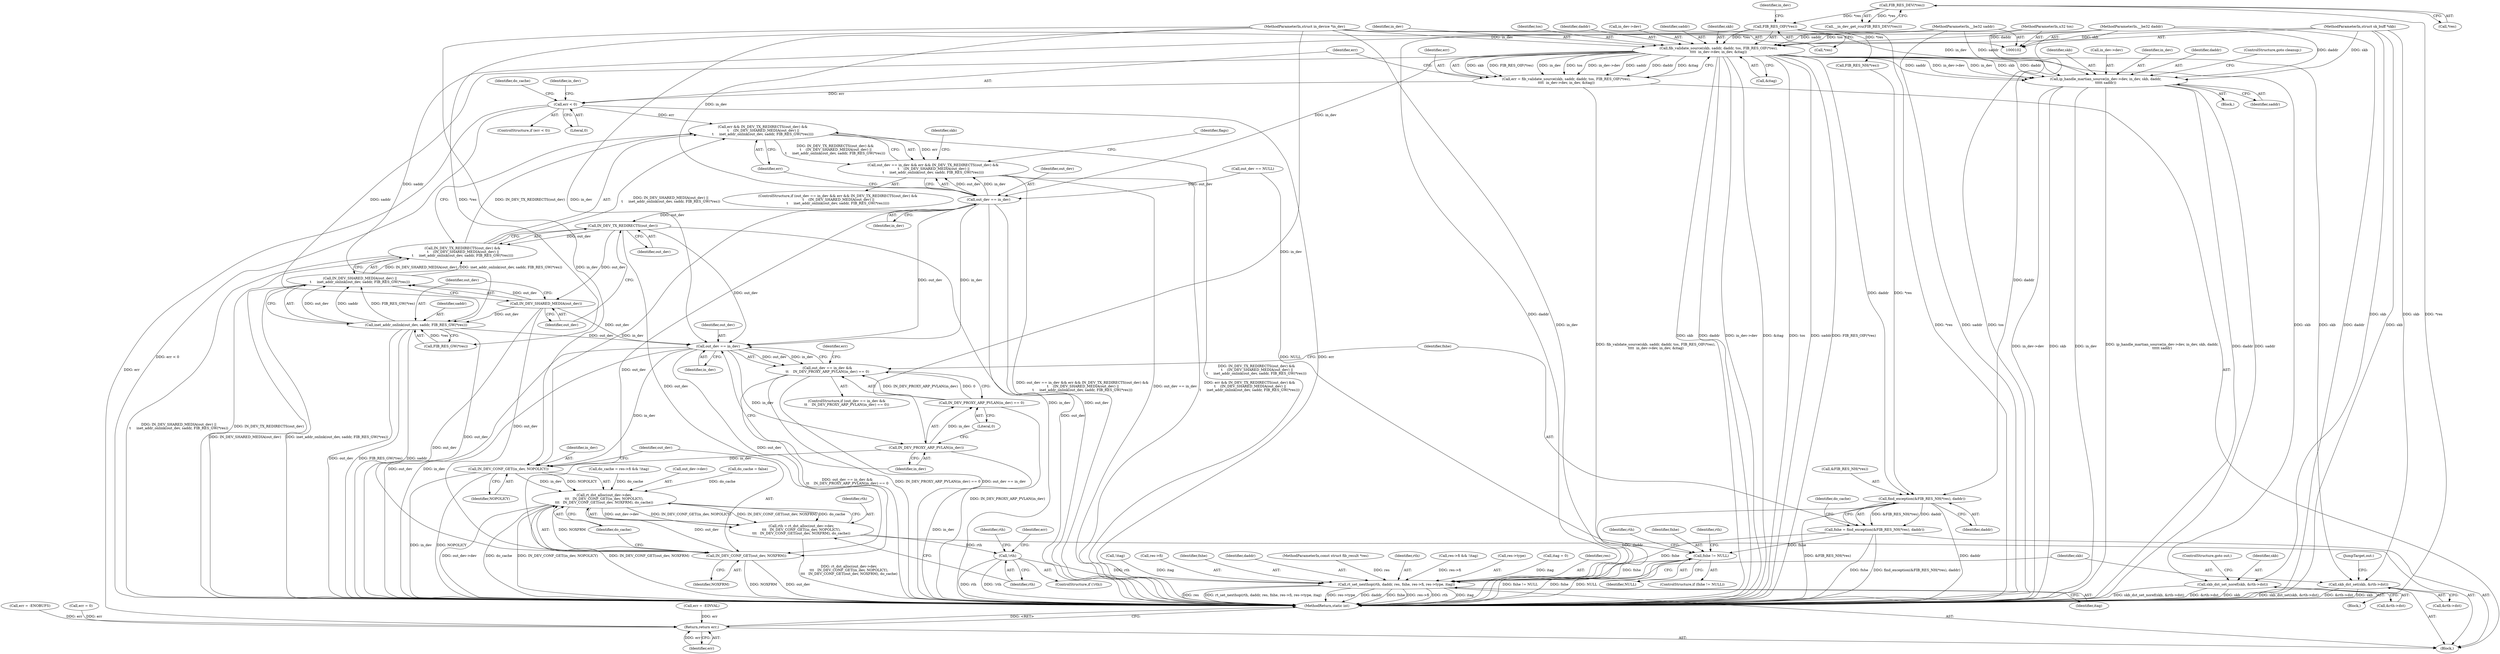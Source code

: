 digraph "1_linux_df4d92549f23e1c037e83323aff58a21b3de7fe0_0@pointer" {
"1000141" [label="(Call,fib_validate_source(skb, saddr, daddr, tos, FIB_RES_OIF(*res),\n\t\t\t\t  in_dev->dev, in_dev, &itag))"];
"1000103" [label="(MethodParameterIn,struct sk_buff *skb)"];
"1000107" [label="(MethodParameterIn,__be32 saddr)"];
"1000106" [label="(MethodParameterIn,__be32 daddr)"];
"1000108" [label="(MethodParameterIn,u32 tos)"];
"1000146" [label="(Call,FIB_RES_OIF(*res))"];
"1000126" [label="(Call,FIB_RES_DEV(*res))"];
"1000105" [label="(MethodParameterIn,struct in_device *in_dev)"];
"1000139" [label="(Call,err = fib_validate_source(skb, saddr, daddr, tos, FIB_RES_OIF(*res),\n\t\t\t\t  in_dev->dev, in_dev, &itag))"];
"1000156" [label="(Call,err < 0)"];
"1000182" [label="(Call,err && IN_DEV_TX_REDIRECTS(out_dev) &&\n \t    (IN_DEV_SHARED_MEDIA(out_dev) ||\n\t     inet_addr_onlink(out_dev, saddr, FIB_RES_GW(*res))))"];
"1000178" [label="(Call,out_dev == in_dev && err && IN_DEV_TX_REDIRECTS(out_dev) &&\n \t    (IN_DEV_SHARED_MEDIA(out_dev) ||\n\t     inet_addr_onlink(out_dev, saddr, FIB_RES_GW(*res))))"];
"1000381" [label="(Return,return err;)"];
"1000160" [label="(Call,ip_handle_martian_source(in_dev->dev, in_dev, skb, daddr,\n\t\t\t\t\t saddr))"];
"1000179" [label="(Call,out_dev == in_dev)"];
"1000185" [label="(Call,IN_DEV_TX_REDIRECTS(out_dev))"];
"1000184" [label="(Call,IN_DEV_TX_REDIRECTS(out_dev) &&\n \t    (IN_DEV_SHARED_MEDIA(out_dev) ||\n\t     inet_addr_onlink(out_dev, saddr, FIB_RES_GW(*res))))"];
"1000188" [label="(Call,IN_DEV_SHARED_MEDIA(out_dev))"];
"1000187" [label="(Call,IN_DEV_SHARED_MEDIA(out_dev) ||\n\t     inet_addr_onlink(out_dev, saddr, FIB_RES_GW(*res)))"];
"1000190" [label="(Call,inet_addr_onlink(out_dev, saddr, FIB_RES_GW(*res)))"];
"1000213" [label="(Call,out_dev == in_dev)"];
"1000212" [label="(Call,out_dev == in_dev &&\n\t\t    IN_DEV_PROXY_ARP_PVLAN(in_dev) == 0)"];
"1000217" [label="(Call,IN_DEV_PROXY_ARP_PVLAN(in_dev))"];
"1000216" [label="(Call,IN_DEV_PROXY_ARP_PVLAN(in_dev) == 0)"];
"1000273" [label="(Call,IN_DEV_CONF_GET(in_dev, NOPOLICY))"];
"1000269" [label="(Call,rt_dst_alloc(out_dev->dev,\n\t\t\t   IN_DEV_CONF_GET(in_dev, NOPOLICY),\n\t\t\t   IN_DEV_CONF_GET(out_dev, NOXFRM), do_cache))"];
"1000267" [label="(Call,rth = rt_dst_alloc(out_dev->dev,\n\t\t\t   IN_DEV_CONF_GET(in_dev, NOPOLICY),\n\t\t\t   IN_DEV_CONF_GET(out_dev, NOXFRM), do_cache))"];
"1000281" [label="(Call,!rth)"];
"1000358" [label="(Call,rt_set_nexthop(rth, daddr, res, fnhe, res->fi, res->type, itag))"];
"1000276" [label="(Call,IN_DEV_CONF_GET(out_dev, NOXFRM))"];
"1000228" [label="(Call,find_exception(&FIB_RES_NH(*res), daddr))"];
"1000226" [label="(Call,fnhe = find_exception(&FIB_RES_NH(*res), daddr))"];
"1000238" [label="(Call,fnhe != NULL)"];
"1000260" [label="(Call,skb_dst_set_noref(skb, &rth->dst))"];
"1000370" [label="(Call,skb_dst_set(skb, &rth->dst))"];
"1000369" [label="(Identifier,itag)"];
"1000157" [label="(Identifier,err)"];
"1000362" [label="(Identifier,fnhe)"];
"1000221" [label="(Call,err = -EINVAL)"];
"1000179" [label="(Call,out_dev == in_dev)"];
"1000227" [label="(Identifier,fnhe)"];
"1000239" [label="(Identifier,fnhe)"];
"1000273" [label="(Call,IN_DEV_CONF_GET(in_dev, NOPOLICY))"];
"1000193" [label="(Call,FIB_RES_GW(*res))"];
"1000165" [label="(Identifier,skb)"];
"1000230" [label="(Call,FIB_RES_NH(*res))"];
"1000275" [label="(Identifier,NOPOLICY)"];
"1000235" [label="(Identifier,do_cache)"];
"1000103" [label="(MethodParameterIn,struct sk_buff *skb)"];
"1000147" [label="(Call,*res)"];
"1000185" [label="(Call,IN_DEV_TX_REDIRECTS(out_dev))"];
"1000150" [label="(Identifier,in_dev)"];
"1000277" [label="(Identifier,out_dev)"];
"1000108" [label="(MethodParameterIn,u32 tos)"];
"1000182" [label="(Call,err && IN_DEV_TX_REDIRECTS(out_dev) &&\n \t    (IN_DEV_SHARED_MEDIA(out_dev) ||\n\t     inet_addr_onlink(out_dev, saddr, FIB_RES_GW(*res))))"];
"1000139" [label="(Call,err = fib_validate_source(skb, saddr, daddr, tos, FIB_RES_OIF(*res),\n\t\t\t\t  in_dev->dev, in_dev, &itag))"];
"1000190" [label="(Call,inet_addr_onlink(out_dev, saddr, FIB_RES_GW(*res)))"];
"1000218" [label="(Identifier,in_dev)"];
"1000162" [label="(Identifier,in_dev)"];
"1000126" [label="(Call,FIB_RES_DEV(*res))"];
"1000383" [label="(MethodReturn,static int)"];
"1000360" [label="(Identifier,daddr)"];
"1000284" [label="(Call,err = -ENOBUFS)"];
"1000169" [label="(Call,do_cache = res->fi && !itag)"];
"1000160" [label="(Call,ip_handle_martian_source(in_dev->dev, in_dev, skb, daddr,\n\t\t\t\t\t saddr))"];
"1000217" [label="(Call,IN_DEV_PROXY_ARP_PVLAN(in_dev))"];
"1000167" [label="(Identifier,saddr)"];
"1000260" [label="(Call,skb_dst_set_noref(skb, &rth->dst))"];
"1000125" [label="(Call,__in_dev_get_rcu(FIB_RES_DEV(*res)))"];
"1000285" [label="(Identifier,err)"];
"1000104" [label="(MethodParameterIn,const struct fib_result *res)"];
"1000262" [label="(Call,&rth->dst)"];
"1000161" [label="(Call,in_dev->dev)"];
"1000215" [label="(Identifier,in_dev)"];
"1000127" [label="(Call,*res)"];
"1000181" [label="(Identifier,in_dev)"];
"1000212" [label="(Call,out_dev == in_dev &&\n\t\t    IN_DEV_PROXY_ARP_PVLAN(in_dev) == 0)"];
"1000191" [label="(Identifier,out_dev)"];
"1000261" [label="(Identifier,skb)"];
"1000376" [label="(JumpTarget,out:)"];
"1000281" [label="(Call,!rth)"];
"1000164" [label="(Identifier,in_dev)"];
"1000282" [label="(Identifier,rth)"];
"1000237" [label="(ControlStructure,if (fnhe != NULL))"];
"1000156" [label="(Call,err < 0)"];
"1000359" [label="(Identifier,rth)"];
"1000170" [label="(Identifier,do_cache)"];
"1000377" [label="(Call,err = 0)"];
"1000192" [label="(Identifier,saddr)"];
"1000140" [label="(Identifier,err)"];
"1000158" [label="(Literal,0)"];
"1000141" [label="(Call,fib_validate_source(skb, saddr, daddr, tos, FIB_RES_OIF(*res),\n\t\t\t\t  in_dev->dev, in_dev, &itag))"];
"1000242" [label="(Identifier,rth)"];
"1000153" [label="(Call,&itag)"];
"1000171" [label="(Call,res->fi && !itag)"];
"1000155" [label="(ControlStructure,if (err < 0))"];
"1000149" [label="(Call,in_dev->dev)"];
"1000249" [label="(Identifier,rth)"];
"1000109" [label="(Block,)"];
"1000130" [label="(Call,out_dev == NULL)"];
"1000278" [label="(Identifier,NOXFRM)"];
"1000180" [label="(Identifier,out_dev)"];
"1000270" [label="(Call,out_dev->dev)"];
"1000143" [label="(Identifier,saddr)"];
"1000146" [label="(Call,FIB_RES_OIF(*res))"];
"1000268" [label="(Identifier,rth)"];
"1000214" [label="(Identifier,out_dev)"];
"1000366" [label="(Call,res->type)"];
"1000228" [label="(Call,find_exception(&FIB_RES_NH(*res), daddr))"];
"1000219" [label="(Literal,0)"];
"1000229" [label="(Call,&FIB_RES_NH(*res))"];
"1000240" [label="(Identifier,NULL)"];
"1000120" [label="(Call,itag = 0)"];
"1000189" [label="(Identifier,out_dev)"];
"1000142" [label="(Identifier,skb)"];
"1000198" [label="(Identifier,flags)"];
"1000361" [label="(Identifier,res)"];
"1000159" [label="(Block,)"];
"1000152" [label="(Identifier,in_dev)"];
"1000259" [label="(Block,)"];
"1000381" [label="(Return,return err;)"];
"1000238" [label="(Call,fnhe != NULL)"];
"1000372" [label="(Call,&rth->dst)"];
"1000370" [label="(Call,skb_dst_set(skb, &rth->dst))"];
"1000183" [label="(Identifier,err)"];
"1000280" [label="(ControlStructure,if (!rth))"];
"1000267" [label="(Call,rth = rt_dst_alloc(out_dev->dev,\n\t\t\t   IN_DEV_CONF_GET(in_dev, NOPOLICY),\n\t\t\t   IN_DEV_CONF_GET(out_dev, NOXFRM), do_cache))"];
"1000211" [label="(ControlStructure,if (out_dev == in_dev &&\n\t\t    IN_DEV_PROXY_ARP_PVLAN(in_dev) == 0))"];
"1000206" [label="(Identifier,skb)"];
"1000106" [label="(MethodParameterIn,__be32 daddr)"];
"1000233" [label="(Identifier,daddr)"];
"1000266" [label="(ControlStructure,goto out;)"];
"1000166" [label="(Identifier,daddr)"];
"1000186" [label="(Identifier,out_dev)"];
"1000184" [label="(Call,IN_DEV_TX_REDIRECTS(out_dev) &&\n \t    (IN_DEV_SHARED_MEDIA(out_dev) ||\n\t     inet_addr_onlink(out_dev, saddr, FIB_RES_GW(*res))))"];
"1000213" [label="(Call,out_dev == in_dev)"];
"1000279" [label="(Identifier,do_cache)"];
"1000226" [label="(Call,fnhe = find_exception(&FIB_RES_NH(*res), daddr))"];
"1000274" [label="(Identifier,in_dev)"];
"1000216" [label="(Call,IN_DEV_PROXY_ARP_PVLAN(in_dev) == 0)"];
"1000107" [label="(MethodParameterIn,__be32 saddr)"];
"1000145" [label="(Identifier,tos)"];
"1000178" [label="(Call,out_dev == in_dev && err && IN_DEV_TX_REDIRECTS(out_dev) &&\n \t    (IN_DEV_SHARED_MEDIA(out_dev) ||\n\t     inet_addr_onlink(out_dev, saddr, FIB_RES_GW(*res))))"];
"1000358" [label="(Call,rt_set_nexthop(rth, daddr, res, fnhe, res->fi, res->type, itag))"];
"1000144" [label="(Identifier,daddr)"];
"1000177" [label="(ControlStructure,if (out_dev == in_dev && err && IN_DEV_TX_REDIRECTS(out_dev) &&\n \t    (IN_DEV_SHARED_MEDIA(out_dev) ||\n\t     inet_addr_onlink(out_dev, saddr, FIB_RES_GW(*res)))))"];
"1000188" [label="(Call,IN_DEV_SHARED_MEDIA(out_dev))"];
"1000187" [label="(Call,IN_DEV_SHARED_MEDIA(out_dev) ||\n\t     inet_addr_onlink(out_dev, saddr, FIB_RES_GW(*res)))"];
"1000276" [label="(Call,IN_DEV_CONF_GET(out_dev, NOXFRM))"];
"1000200" [label="(Call,do_cache = false)"];
"1000371" [label="(Identifier,skb)"];
"1000382" [label="(Identifier,err)"];
"1000291" [label="(Identifier,rth)"];
"1000175" [label="(Call,!itag)"];
"1000363" [label="(Call,res->fi)"];
"1000222" [label="(Identifier,err)"];
"1000168" [label="(ControlStructure,goto cleanup;)"];
"1000269" [label="(Call,rt_dst_alloc(out_dev->dev,\n\t\t\t   IN_DEV_CONF_GET(in_dev, NOPOLICY),\n\t\t\t   IN_DEV_CONF_GET(out_dev, NOXFRM), do_cache))"];
"1000105" [label="(MethodParameterIn,struct in_device *in_dev)"];
"1000141" -> "1000139"  [label="AST: "];
"1000141" -> "1000153"  [label="CFG: "];
"1000142" -> "1000141"  [label="AST: "];
"1000143" -> "1000141"  [label="AST: "];
"1000144" -> "1000141"  [label="AST: "];
"1000145" -> "1000141"  [label="AST: "];
"1000146" -> "1000141"  [label="AST: "];
"1000149" -> "1000141"  [label="AST: "];
"1000152" -> "1000141"  [label="AST: "];
"1000153" -> "1000141"  [label="AST: "];
"1000139" -> "1000141"  [label="CFG: "];
"1000141" -> "1000383"  [label="DDG: skb"];
"1000141" -> "1000383"  [label="DDG: daddr"];
"1000141" -> "1000383"  [label="DDG: in_dev->dev"];
"1000141" -> "1000383"  [label="DDG: &itag"];
"1000141" -> "1000383"  [label="DDG: tos"];
"1000141" -> "1000383"  [label="DDG: saddr"];
"1000141" -> "1000383"  [label="DDG: FIB_RES_OIF(*res)"];
"1000141" -> "1000139"  [label="DDG: skb"];
"1000141" -> "1000139"  [label="DDG: FIB_RES_OIF(*res)"];
"1000141" -> "1000139"  [label="DDG: in_dev"];
"1000141" -> "1000139"  [label="DDG: tos"];
"1000141" -> "1000139"  [label="DDG: in_dev->dev"];
"1000141" -> "1000139"  [label="DDG: saddr"];
"1000141" -> "1000139"  [label="DDG: daddr"];
"1000141" -> "1000139"  [label="DDG: &itag"];
"1000103" -> "1000141"  [label="DDG: skb"];
"1000107" -> "1000141"  [label="DDG: saddr"];
"1000106" -> "1000141"  [label="DDG: daddr"];
"1000108" -> "1000141"  [label="DDG: tos"];
"1000146" -> "1000141"  [label="DDG: *res"];
"1000105" -> "1000141"  [label="DDG: in_dev"];
"1000141" -> "1000160"  [label="DDG: in_dev->dev"];
"1000141" -> "1000160"  [label="DDG: in_dev"];
"1000141" -> "1000160"  [label="DDG: skb"];
"1000141" -> "1000160"  [label="DDG: daddr"];
"1000141" -> "1000160"  [label="DDG: saddr"];
"1000141" -> "1000179"  [label="DDG: in_dev"];
"1000141" -> "1000190"  [label="DDG: saddr"];
"1000141" -> "1000228"  [label="DDG: daddr"];
"1000141" -> "1000260"  [label="DDG: skb"];
"1000141" -> "1000370"  [label="DDG: skb"];
"1000103" -> "1000102"  [label="AST: "];
"1000103" -> "1000383"  [label="DDG: skb"];
"1000103" -> "1000160"  [label="DDG: skb"];
"1000103" -> "1000260"  [label="DDG: skb"];
"1000103" -> "1000370"  [label="DDG: skb"];
"1000107" -> "1000102"  [label="AST: "];
"1000107" -> "1000383"  [label="DDG: saddr"];
"1000107" -> "1000160"  [label="DDG: saddr"];
"1000107" -> "1000190"  [label="DDG: saddr"];
"1000106" -> "1000102"  [label="AST: "];
"1000106" -> "1000383"  [label="DDG: daddr"];
"1000106" -> "1000160"  [label="DDG: daddr"];
"1000106" -> "1000228"  [label="DDG: daddr"];
"1000106" -> "1000358"  [label="DDG: daddr"];
"1000108" -> "1000102"  [label="AST: "];
"1000108" -> "1000383"  [label="DDG: tos"];
"1000146" -> "1000147"  [label="CFG: "];
"1000147" -> "1000146"  [label="AST: "];
"1000150" -> "1000146"  [label="CFG: "];
"1000146" -> "1000383"  [label="DDG: *res"];
"1000126" -> "1000146"  [label="DDG: *res"];
"1000146" -> "1000193"  [label="DDG: *res"];
"1000146" -> "1000230"  [label="DDG: *res"];
"1000126" -> "1000125"  [label="AST: "];
"1000126" -> "1000127"  [label="CFG: "];
"1000127" -> "1000126"  [label="AST: "];
"1000125" -> "1000126"  [label="CFG: "];
"1000126" -> "1000383"  [label="DDG: *res"];
"1000126" -> "1000125"  [label="DDG: *res"];
"1000105" -> "1000102"  [label="AST: "];
"1000105" -> "1000383"  [label="DDG: in_dev"];
"1000105" -> "1000160"  [label="DDG: in_dev"];
"1000105" -> "1000179"  [label="DDG: in_dev"];
"1000105" -> "1000213"  [label="DDG: in_dev"];
"1000105" -> "1000217"  [label="DDG: in_dev"];
"1000105" -> "1000273"  [label="DDG: in_dev"];
"1000139" -> "1000109"  [label="AST: "];
"1000140" -> "1000139"  [label="AST: "];
"1000157" -> "1000139"  [label="CFG: "];
"1000139" -> "1000383"  [label="DDG: fib_validate_source(skb, saddr, daddr, tos, FIB_RES_OIF(*res),\n\t\t\t\t  in_dev->dev, in_dev, &itag)"];
"1000139" -> "1000156"  [label="DDG: err"];
"1000156" -> "1000155"  [label="AST: "];
"1000156" -> "1000158"  [label="CFG: "];
"1000157" -> "1000156"  [label="AST: "];
"1000158" -> "1000156"  [label="AST: "];
"1000162" -> "1000156"  [label="CFG: "];
"1000170" -> "1000156"  [label="CFG: "];
"1000156" -> "1000383"  [label="DDG: err"];
"1000156" -> "1000383"  [label="DDG: err < 0"];
"1000156" -> "1000182"  [label="DDG: err"];
"1000156" -> "1000381"  [label="DDG: err"];
"1000182" -> "1000178"  [label="AST: "];
"1000182" -> "1000183"  [label="CFG: "];
"1000182" -> "1000184"  [label="CFG: "];
"1000183" -> "1000182"  [label="AST: "];
"1000184" -> "1000182"  [label="AST: "];
"1000178" -> "1000182"  [label="CFG: "];
"1000182" -> "1000383"  [label="DDG: IN_DEV_TX_REDIRECTS(out_dev) &&\n \t    (IN_DEV_SHARED_MEDIA(out_dev) ||\n\t     inet_addr_onlink(out_dev, saddr, FIB_RES_GW(*res)))"];
"1000182" -> "1000178"  [label="DDG: err"];
"1000182" -> "1000178"  [label="DDG: IN_DEV_TX_REDIRECTS(out_dev) &&\n \t    (IN_DEV_SHARED_MEDIA(out_dev) ||\n\t     inet_addr_onlink(out_dev, saddr, FIB_RES_GW(*res)))"];
"1000184" -> "1000182"  [label="DDG: IN_DEV_TX_REDIRECTS(out_dev)"];
"1000184" -> "1000182"  [label="DDG: IN_DEV_SHARED_MEDIA(out_dev) ||\n\t     inet_addr_onlink(out_dev, saddr, FIB_RES_GW(*res))"];
"1000178" -> "1000177"  [label="AST: "];
"1000178" -> "1000179"  [label="CFG: "];
"1000179" -> "1000178"  [label="AST: "];
"1000198" -> "1000178"  [label="CFG: "];
"1000206" -> "1000178"  [label="CFG: "];
"1000178" -> "1000383"  [label="DDG: err && IN_DEV_TX_REDIRECTS(out_dev) &&\n \t    (IN_DEV_SHARED_MEDIA(out_dev) ||\n\t     inet_addr_onlink(out_dev, saddr, FIB_RES_GW(*res)))"];
"1000178" -> "1000383"  [label="DDG: out_dev == in_dev && err && IN_DEV_TX_REDIRECTS(out_dev) &&\n \t    (IN_DEV_SHARED_MEDIA(out_dev) ||\n\t     inet_addr_onlink(out_dev, saddr, FIB_RES_GW(*res)))"];
"1000178" -> "1000383"  [label="DDG: out_dev == in_dev"];
"1000179" -> "1000178"  [label="DDG: out_dev"];
"1000179" -> "1000178"  [label="DDG: in_dev"];
"1000381" -> "1000109"  [label="AST: "];
"1000381" -> "1000382"  [label="CFG: "];
"1000382" -> "1000381"  [label="AST: "];
"1000383" -> "1000381"  [label="CFG: "];
"1000381" -> "1000383"  [label="DDG: <RET>"];
"1000382" -> "1000381"  [label="DDG: err"];
"1000284" -> "1000381"  [label="DDG: err"];
"1000221" -> "1000381"  [label="DDG: err"];
"1000377" -> "1000381"  [label="DDG: err"];
"1000160" -> "1000159"  [label="AST: "];
"1000160" -> "1000167"  [label="CFG: "];
"1000161" -> "1000160"  [label="AST: "];
"1000164" -> "1000160"  [label="AST: "];
"1000165" -> "1000160"  [label="AST: "];
"1000166" -> "1000160"  [label="AST: "];
"1000167" -> "1000160"  [label="AST: "];
"1000168" -> "1000160"  [label="CFG: "];
"1000160" -> "1000383"  [label="DDG: in_dev"];
"1000160" -> "1000383"  [label="DDG: ip_handle_martian_source(in_dev->dev, in_dev, skb, daddr,\n\t\t\t\t\t saddr)"];
"1000160" -> "1000383"  [label="DDG: daddr"];
"1000160" -> "1000383"  [label="DDG: saddr"];
"1000160" -> "1000383"  [label="DDG: in_dev->dev"];
"1000160" -> "1000383"  [label="DDG: skb"];
"1000179" -> "1000181"  [label="CFG: "];
"1000180" -> "1000179"  [label="AST: "];
"1000181" -> "1000179"  [label="AST: "];
"1000183" -> "1000179"  [label="CFG: "];
"1000179" -> "1000383"  [label="DDG: in_dev"];
"1000179" -> "1000383"  [label="DDG: out_dev"];
"1000130" -> "1000179"  [label="DDG: out_dev"];
"1000179" -> "1000185"  [label="DDG: out_dev"];
"1000179" -> "1000213"  [label="DDG: out_dev"];
"1000179" -> "1000213"  [label="DDG: in_dev"];
"1000179" -> "1000273"  [label="DDG: in_dev"];
"1000179" -> "1000276"  [label="DDG: out_dev"];
"1000185" -> "1000184"  [label="AST: "];
"1000185" -> "1000186"  [label="CFG: "];
"1000186" -> "1000185"  [label="AST: "];
"1000189" -> "1000185"  [label="CFG: "];
"1000184" -> "1000185"  [label="CFG: "];
"1000185" -> "1000383"  [label="DDG: out_dev"];
"1000185" -> "1000184"  [label="DDG: out_dev"];
"1000185" -> "1000188"  [label="DDG: out_dev"];
"1000185" -> "1000213"  [label="DDG: out_dev"];
"1000185" -> "1000276"  [label="DDG: out_dev"];
"1000184" -> "1000187"  [label="CFG: "];
"1000187" -> "1000184"  [label="AST: "];
"1000184" -> "1000383"  [label="DDG: IN_DEV_SHARED_MEDIA(out_dev) ||\n\t     inet_addr_onlink(out_dev, saddr, FIB_RES_GW(*res))"];
"1000184" -> "1000383"  [label="DDG: IN_DEV_TX_REDIRECTS(out_dev)"];
"1000187" -> "1000184"  [label="DDG: IN_DEV_SHARED_MEDIA(out_dev)"];
"1000187" -> "1000184"  [label="DDG: inet_addr_onlink(out_dev, saddr, FIB_RES_GW(*res))"];
"1000188" -> "1000187"  [label="AST: "];
"1000188" -> "1000189"  [label="CFG: "];
"1000189" -> "1000188"  [label="AST: "];
"1000191" -> "1000188"  [label="CFG: "];
"1000187" -> "1000188"  [label="CFG: "];
"1000188" -> "1000383"  [label="DDG: out_dev"];
"1000188" -> "1000187"  [label="DDG: out_dev"];
"1000188" -> "1000190"  [label="DDG: out_dev"];
"1000188" -> "1000213"  [label="DDG: out_dev"];
"1000188" -> "1000276"  [label="DDG: out_dev"];
"1000187" -> "1000190"  [label="CFG: "];
"1000190" -> "1000187"  [label="AST: "];
"1000187" -> "1000383"  [label="DDG: IN_DEV_SHARED_MEDIA(out_dev)"];
"1000187" -> "1000383"  [label="DDG: inet_addr_onlink(out_dev, saddr, FIB_RES_GW(*res))"];
"1000190" -> "1000187"  [label="DDG: out_dev"];
"1000190" -> "1000187"  [label="DDG: saddr"];
"1000190" -> "1000187"  [label="DDG: FIB_RES_GW(*res)"];
"1000190" -> "1000193"  [label="CFG: "];
"1000191" -> "1000190"  [label="AST: "];
"1000192" -> "1000190"  [label="AST: "];
"1000193" -> "1000190"  [label="AST: "];
"1000190" -> "1000383"  [label="DDG: out_dev"];
"1000190" -> "1000383"  [label="DDG: FIB_RES_GW(*res)"];
"1000190" -> "1000383"  [label="DDG: saddr"];
"1000193" -> "1000190"  [label="DDG: *res"];
"1000190" -> "1000213"  [label="DDG: out_dev"];
"1000190" -> "1000276"  [label="DDG: out_dev"];
"1000213" -> "1000212"  [label="AST: "];
"1000213" -> "1000215"  [label="CFG: "];
"1000214" -> "1000213"  [label="AST: "];
"1000215" -> "1000213"  [label="AST: "];
"1000218" -> "1000213"  [label="CFG: "];
"1000212" -> "1000213"  [label="CFG: "];
"1000213" -> "1000383"  [label="DDG: out_dev"];
"1000213" -> "1000383"  [label="DDG: in_dev"];
"1000213" -> "1000212"  [label="DDG: out_dev"];
"1000213" -> "1000212"  [label="DDG: in_dev"];
"1000213" -> "1000217"  [label="DDG: in_dev"];
"1000213" -> "1000273"  [label="DDG: in_dev"];
"1000213" -> "1000276"  [label="DDG: out_dev"];
"1000212" -> "1000211"  [label="AST: "];
"1000212" -> "1000216"  [label="CFG: "];
"1000216" -> "1000212"  [label="AST: "];
"1000222" -> "1000212"  [label="CFG: "];
"1000227" -> "1000212"  [label="CFG: "];
"1000212" -> "1000383"  [label="DDG: IN_DEV_PROXY_ARP_PVLAN(in_dev) == 0"];
"1000212" -> "1000383"  [label="DDG: out_dev == in_dev &&\n\t\t    IN_DEV_PROXY_ARP_PVLAN(in_dev) == 0"];
"1000212" -> "1000383"  [label="DDG: out_dev == in_dev"];
"1000216" -> "1000212"  [label="DDG: IN_DEV_PROXY_ARP_PVLAN(in_dev)"];
"1000216" -> "1000212"  [label="DDG: 0"];
"1000217" -> "1000216"  [label="AST: "];
"1000217" -> "1000218"  [label="CFG: "];
"1000218" -> "1000217"  [label="AST: "];
"1000219" -> "1000217"  [label="CFG: "];
"1000217" -> "1000383"  [label="DDG: in_dev"];
"1000217" -> "1000216"  [label="DDG: in_dev"];
"1000217" -> "1000273"  [label="DDG: in_dev"];
"1000216" -> "1000219"  [label="CFG: "];
"1000219" -> "1000216"  [label="AST: "];
"1000216" -> "1000383"  [label="DDG: IN_DEV_PROXY_ARP_PVLAN(in_dev)"];
"1000273" -> "1000269"  [label="AST: "];
"1000273" -> "1000275"  [label="CFG: "];
"1000274" -> "1000273"  [label="AST: "];
"1000275" -> "1000273"  [label="AST: "];
"1000277" -> "1000273"  [label="CFG: "];
"1000273" -> "1000383"  [label="DDG: NOPOLICY"];
"1000273" -> "1000383"  [label="DDG: in_dev"];
"1000273" -> "1000269"  [label="DDG: in_dev"];
"1000273" -> "1000269"  [label="DDG: NOPOLICY"];
"1000269" -> "1000267"  [label="AST: "];
"1000269" -> "1000279"  [label="CFG: "];
"1000270" -> "1000269"  [label="AST: "];
"1000276" -> "1000269"  [label="AST: "];
"1000279" -> "1000269"  [label="AST: "];
"1000267" -> "1000269"  [label="CFG: "];
"1000269" -> "1000383"  [label="DDG: IN_DEV_CONF_GET(out_dev, NOXFRM)"];
"1000269" -> "1000383"  [label="DDG: IN_DEV_CONF_GET(in_dev, NOPOLICY)"];
"1000269" -> "1000383"  [label="DDG: out_dev->dev"];
"1000269" -> "1000383"  [label="DDG: do_cache"];
"1000269" -> "1000267"  [label="DDG: out_dev->dev"];
"1000269" -> "1000267"  [label="DDG: IN_DEV_CONF_GET(in_dev, NOPOLICY)"];
"1000269" -> "1000267"  [label="DDG: IN_DEV_CONF_GET(out_dev, NOXFRM)"];
"1000269" -> "1000267"  [label="DDG: do_cache"];
"1000276" -> "1000269"  [label="DDG: out_dev"];
"1000276" -> "1000269"  [label="DDG: NOXFRM"];
"1000200" -> "1000269"  [label="DDG: do_cache"];
"1000169" -> "1000269"  [label="DDG: do_cache"];
"1000267" -> "1000109"  [label="AST: "];
"1000268" -> "1000267"  [label="AST: "];
"1000282" -> "1000267"  [label="CFG: "];
"1000267" -> "1000383"  [label="DDG: rt_dst_alloc(out_dev->dev,\n\t\t\t   IN_DEV_CONF_GET(in_dev, NOPOLICY),\n\t\t\t   IN_DEV_CONF_GET(out_dev, NOXFRM), do_cache)"];
"1000267" -> "1000281"  [label="DDG: rth"];
"1000281" -> "1000280"  [label="AST: "];
"1000281" -> "1000282"  [label="CFG: "];
"1000282" -> "1000281"  [label="AST: "];
"1000285" -> "1000281"  [label="CFG: "];
"1000291" -> "1000281"  [label="CFG: "];
"1000281" -> "1000383"  [label="DDG: rth"];
"1000281" -> "1000383"  [label="DDG: !rth"];
"1000281" -> "1000358"  [label="DDG: rth"];
"1000358" -> "1000109"  [label="AST: "];
"1000358" -> "1000369"  [label="CFG: "];
"1000359" -> "1000358"  [label="AST: "];
"1000360" -> "1000358"  [label="AST: "];
"1000361" -> "1000358"  [label="AST: "];
"1000362" -> "1000358"  [label="AST: "];
"1000363" -> "1000358"  [label="AST: "];
"1000366" -> "1000358"  [label="AST: "];
"1000369" -> "1000358"  [label="AST: "];
"1000371" -> "1000358"  [label="CFG: "];
"1000358" -> "1000383"  [label="DDG: itag"];
"1000358" -> "1000383"  [label="DDG: res"];
"1000358" -> "1000383"  [label="DDG: rt_set_nexthop(rth, daddr, res, fnhe, res->fi, res->type, itag)"];
"1000358" -> "1000383"  [label="DDG: res->type"];
"1000358" -> "1000383"  [label="DDG: daddr"];
"1000358" -> "1000383"  [label="DDG: fnhe"];
"1000358" -> "1000383"  [label="DDG: res->fi"];
"1000358" -> "1000383"  [label="DDG: rth"];
"1000228" -> "1000358"  [label="DDG: daddr"];
"1000104" -> "1000358"  [label="DDG: res"];
"1000226" -> "1000358"  [label="DDG: fnhe"];
"1000238" -> "1000358"  [label="DDG: fnhe"];
"1000171" -> "1000358"  [label="DDG: res->fi"];
"1000120" -> "1000358"  [label="DDG: itag"];
"1000175" -> "1000358"  [label="DDG: itag"];
"1000276" -> "1000278"  [label="CFG: "];
"1000277" -> "1000276"  [label="AST: "];
"1000278" -> "1000276"  [label="AST: "];
"1000279" -> "1000276"  [label="CFG: "];
"1000276" -> "1000383"  [label="DDG: NOXFRM"];
"1000276" -> "1000383"  [label="DDG: out_dev"];
"1000228" -> "1000226"  [label="AST: "];
"1000228" -> "1000233"  [label="CFG: "];
"1000229" -> "1000228"  [label="AST: "];
"1000233" -> "1000228"  [label="AST: "];
"1000226" -> "1000228"  [label="CFG: "];
"1000228" -> "1000383"  [label="DDG: daddr"];
"1000228" -> "1000383"  [label="DDG: &FIB_RES_NH(*res)"];
"1000228" -> "1000226"  [label="DDG: &FIB_RES_NH(*res)"];
"1000228" -> "1000226"  [label="DDG: daddr"];
"1000230" -> "1000228"  [label="DDG: *res"];
"1000226" -> "1000109"  [label="AST: "];
"1000227" -> "1000226"  [label="AST: "];
"1000235" -> "1000226"  [label="CFG: "];
"1000226" -> "1000383"  [label="DDG: fnhe"];
"1000226" -> "1000383"  [label="DDG: find_exception(&FIB_RES_NH(*res), daddr)"];
"1000226" -> "1000238"  [label="DDG: fnhe"];
"1000238" -> "1000237"  [label="AST: "];
"1000238" -> "1000240"  [label="CFG: "];
"1000239" -> "1000238"  [label="AST: "];
"1000240" -> "1000238"  [label="AST: "];
"1000242" -> "1000238"  [label="CFG: "];
"1000249" -> "1000238"  [label="CFG: "];
"1000238" -> "1000383"  [label="DDG: fnhe"];
"1000238" -> "1000383"  [label="DDG: NULL"];
"1000238" -> "1000383"  [label="DDG: fnhe != NULL"];
"1000130" -> "1000238"  [label="DDG: NULL"];
"1000260" -> "1000259"  [label="AST: "];
"1000260" -> "1000262"  [label="CFG: "];
"1000261" -> "1000260"  [label="AST: "];
"1000262" -> "1000260"  [label="AST: "];
"1000266" -> "1000260"  [label="CFG: "];
"1000260" -> "1000383"  [label="DDG: skb_dst_set_noref(skb, &rth->dst)"];
"1000260" -> "1000383"  [label="DDG: &rth->dst"];
"1000260" -> "1000383"  [label="DDG: skb"];
"1000370" -> "1000109"  [label="AST: "];
"1000370" -> "1000372"  [label="CFG: "];
"1000371" -> "1000370"  [label="AST: "];
"1000372" -> "1000370"  [label="AST: "];
"1000376" -> "1000370"  [label="CFG: "];
"1000370" -> "1000383"  [label="DDG: skb_dst_set(skb, &rth->dst)"];
"1000370" -> "1000383"  [label="DDG: &rth->dst"];
"1000370" -> "1000383"  [label="DDG: skb"];
}
